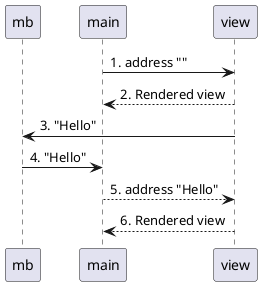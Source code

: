 @startuml
participant mb
participant main
participant view

main -> view : 1. address ""
view --> main : 2. Rendered view
view -> mb : 3. "Hello"
mb -> main : 4. "Hello"
main --> view : 5. address "Hello"
view --> main : 6. Rendered view
@enduml
